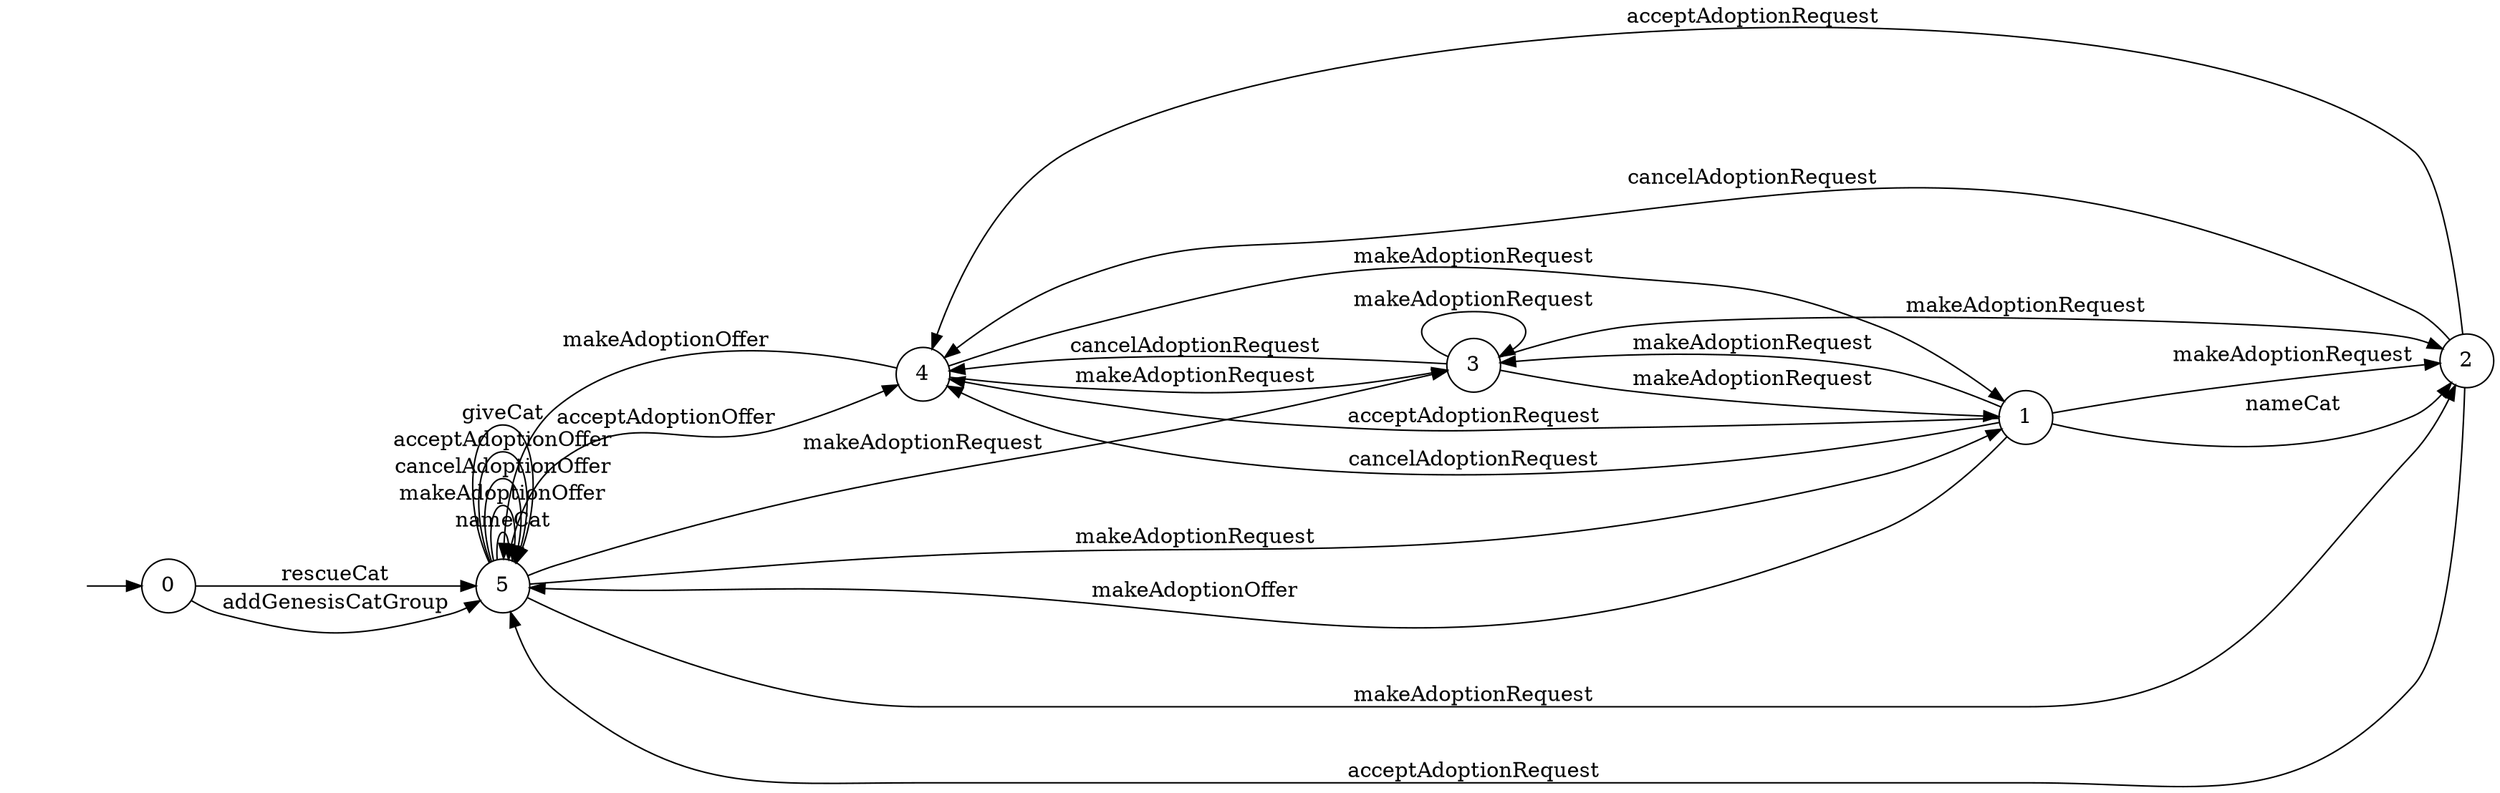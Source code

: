 digraph "Dapp-Automata-data/result/model-fix/0x60cd862c9c687a9de49aecdc3a99b74a4fc54ab6/MoonCatRescue/FSM-4" {
	graph [rankdir=LR]
	"" [label="" shape=plaintext]
	4 [label=4 shape=circle]
	5 [label=5 shape=circle]
	1 [label=1 shape=circle]
	0 [label=0 shape=circle]
	3 [label=3 shape=circle]
	2 [label=2 shape=circle]
	"" -> 0 [label=""]
	0 -> 5 [label=rescueCat]
	0 -> 5 [label=addGenesisCatGroup]
	5 -> 5 [label=nameCat]
	5 -> 5 [label=makeAdoptionOffer]
	5 -> 5 [label=cancelAdoptionOffer]
	5 -> 4 [label=acceptAdoptionOffer]
	5 -> 5 [label=acceptAdoptionOffer]
	5 -> 5 [label=giveCat]
	5 -> 2 [label=makeAdoptionRequest]
	5 -> 3 [label=makeAdoptionRequest]
	5 -> 1 [label=makeAdoptionRequest]
	3 -> 2 [label=makeAdoptionRequest]
	3 -> 3 [label=makeAdoptionRequest]
	3 -> 1 [label=makeAdoptionRequest]
	3 -> 4 [label=cancelAdoptionRequest]
	1 -> 2 [label=nameCat]
	1 -> 5 [label=makeAdoptionOffer]
	1 -> 3 [label=makeAdoptionRequest]
	1 -> 2 [label=makeAdoptionRequest]
	1 -> 4 [label=acceptAdoptionRequest]
	1 -> 4 [label=cancelAdoptionRequest]
	4 -> 5 [label=makeAdoptionOffer]
	4 -> 3 [label=makeAdoptionRequest]
	4 -> 1 [label=makeAdoptionRequest]
	2 -> 4 [label=acceptAdoptionRequest]
	2 -> 5 [label=acceptAdoptionRequest]
	2 -> 4 [label=cancelAdoptionRequest]
}
